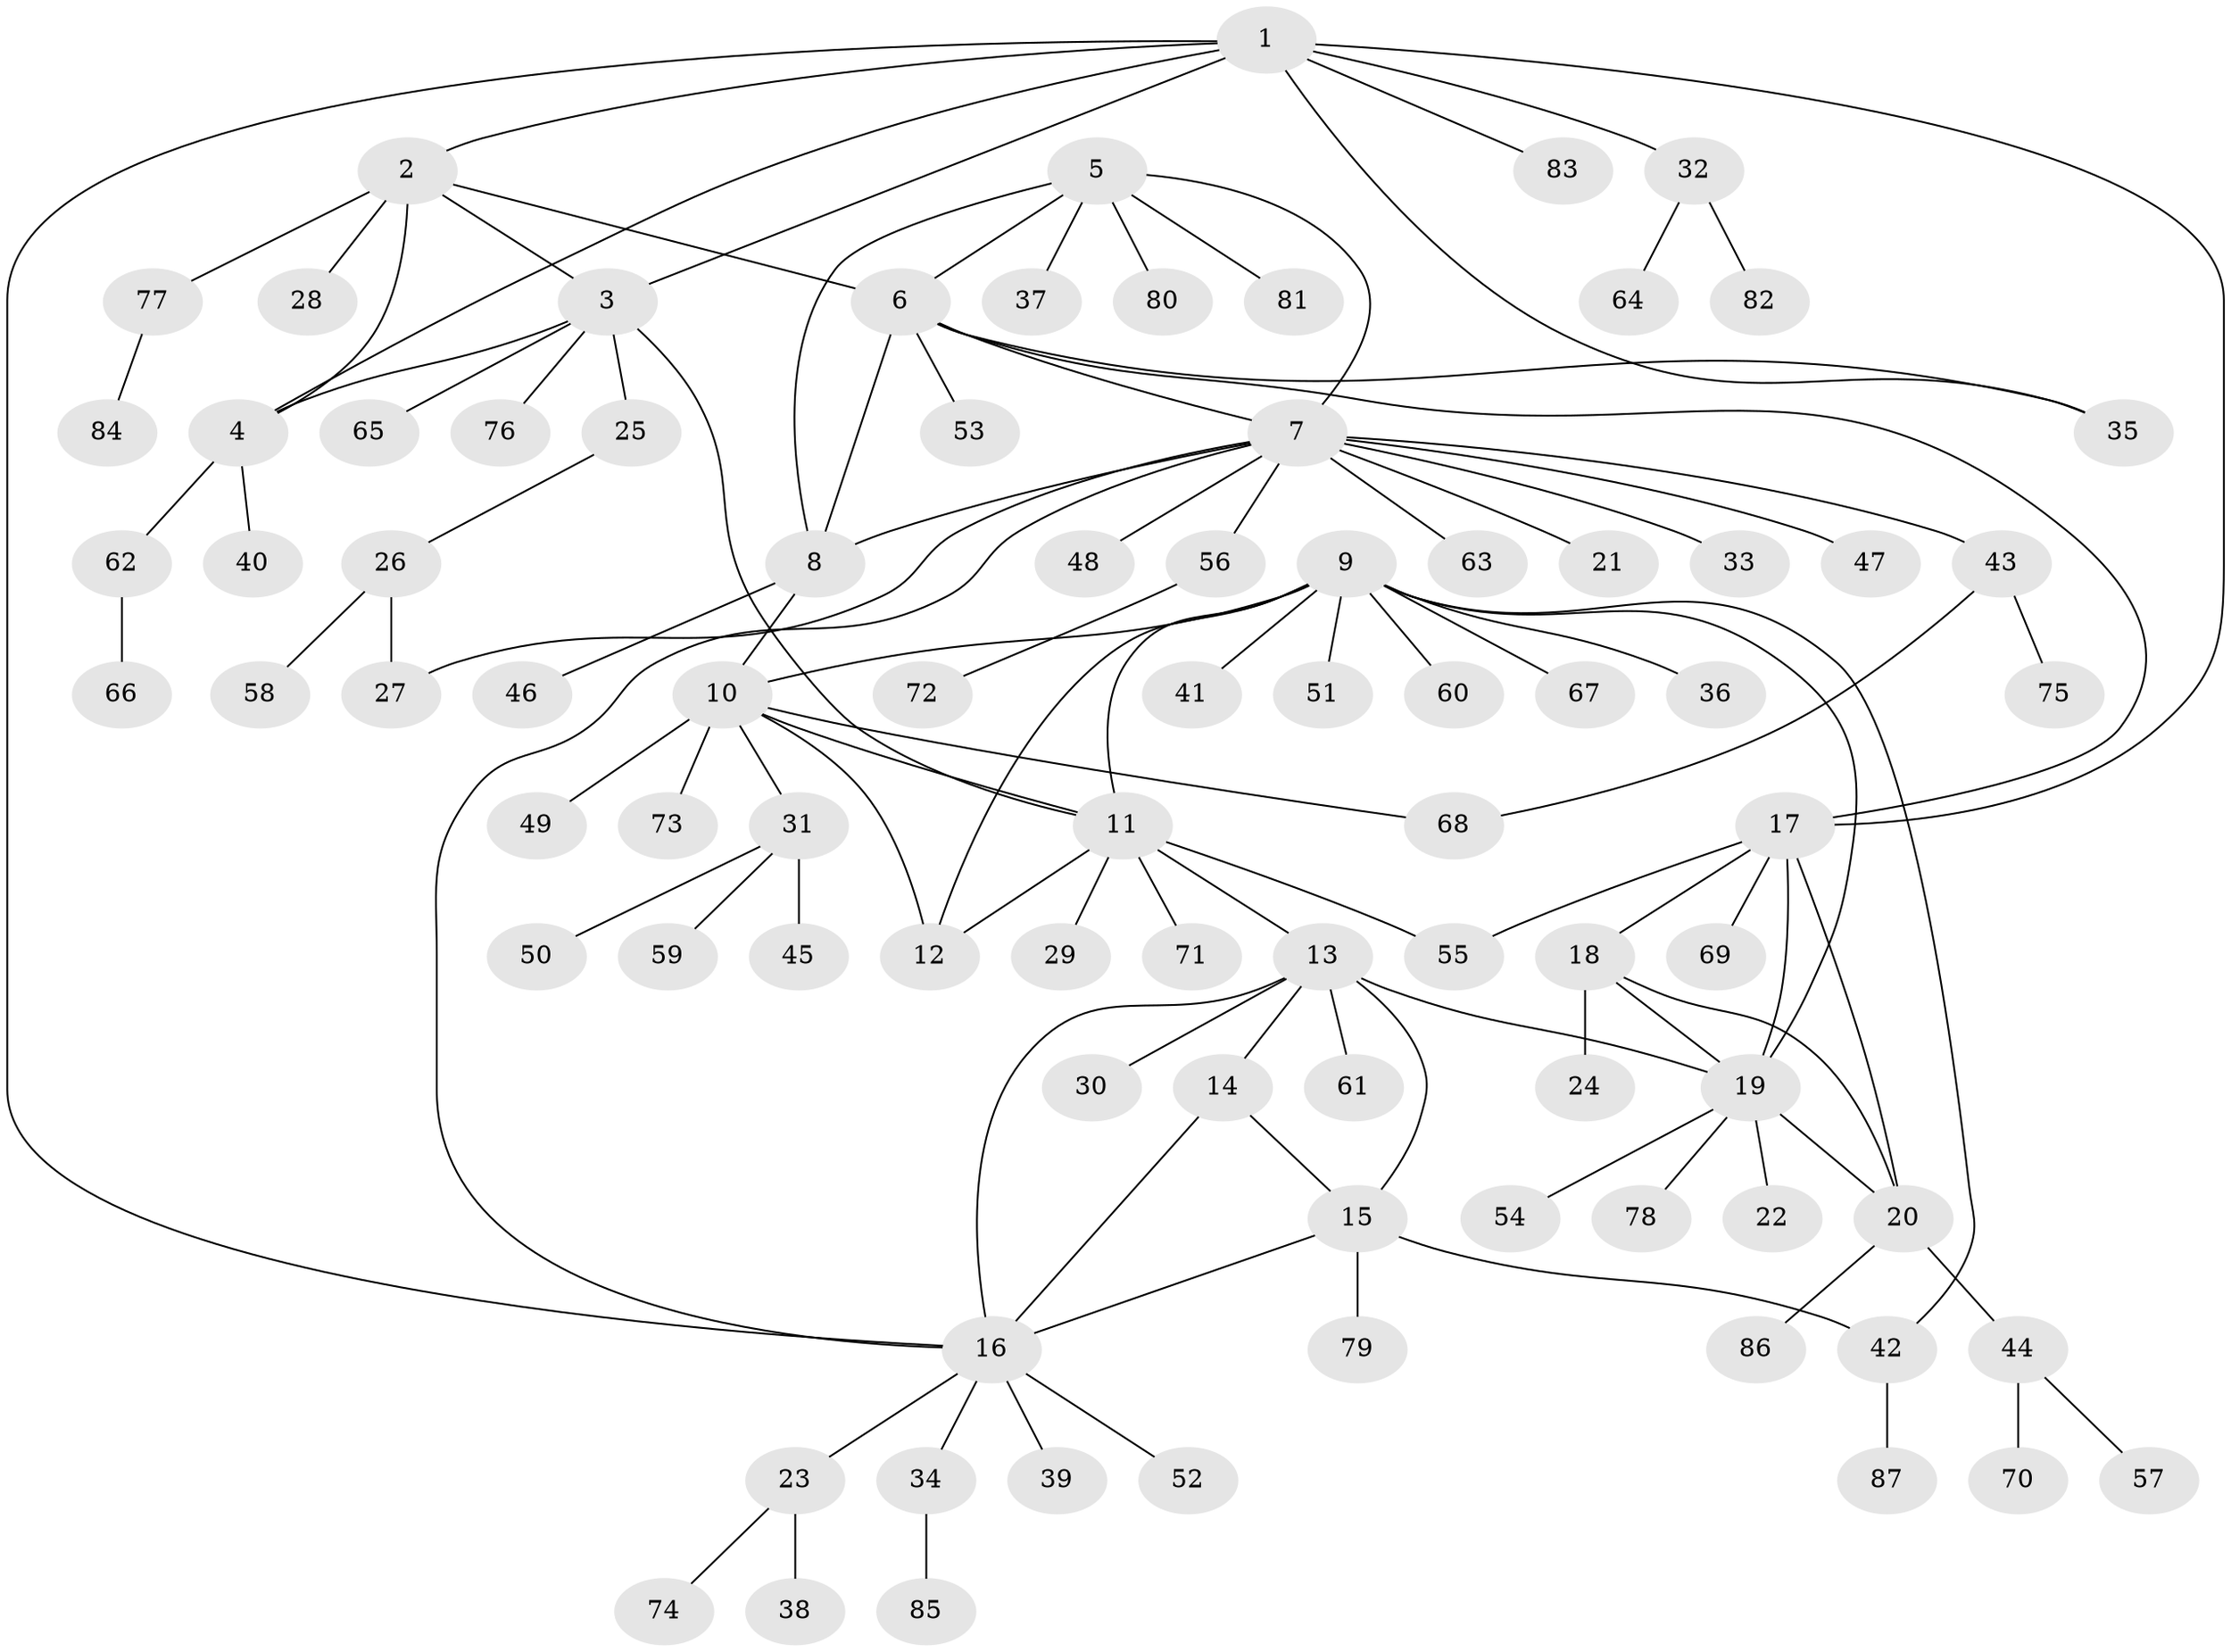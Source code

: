 // coarse degree distribution, {8: 0.06153846153846154, 5: 0.03076923076923077, 6: 0.06153846153846154, 18: 0.015384615384615385, 4: 0.015384615384615385, 9: 0.015384615384615385, 2: 0.16923076923076924, 1: 0.6153846153846154, 3: 0.015384615384615385}
// Generated by graph-tools (version 1.1) at 2025/24/03/03/25 07:24:11]
// undirected, 87 vertices, 112 edges
graph export_dot {
graph [start="1"]
  node [color=gray90,style=filled];
  1;
  2;
  3;
  4;
  5;
  6;
  7;
  8;
  9;
  10;
  11;
  12;
  13;
  14;
  15;
  16;
  17;
  18;
  19;
  20;
  21;
  22;
  23;
  24;
  25;
  26;
  27;
  28;
  29;
  30;
  31;
  32;
  33;
  34;
  35;
  36;
  37;
  38;
  39;
  40;
  41;
  42;
  43;
  44;
  45;
  46;
  47;
  48;
  49;
  50;
  51;
  52;
  53;
  54;
  55;
  56;
  57;
  58;
  59;
  60;
  61;
  62;
  63;
  64;
  65;
  66;
  67;
  68;
  69;
  70;
  71;
  72;
  73;
  74;
  75;
  76;
  77;
  78;
  79;
  80;
  81;
  82;
  83;
  84;
  85;
  86;
  87;
  1 -- 2;
  1 -- 3;
  1 -- 4;
  1 -- 16;
  1 -- 17;
  1 -- 32;
  1 -- 35;
  1 -- 83;
  2 -- 3;
  2 -- 4;
  2 -- 6;
  2 -- 28;
  2 -- 77;
  3 -- 4;
  3 -- 11;
  3 -- 25;
  3 -- 65;
  3 -- 76;
  4 -- 40;
  4 -- 62;
  5 -- 6;
  5 -- 7;
  5 -- 8;
  5 -- 37;
  5 -- 80;
  5 -- 81;
  6 -- 7;
  6 -- 8;
  6 -- 17;
  6 -- 35;
  6 -- 53;
  7 -- 8;
  7 -- 16;
  7 -- 21;
  7 -- 27;
  7 -- 33;
  7 -- 43;
  7 -- 47;
  7 -- 48;
  7 -- 56;
  7 -- 63;
  8 -- 10;
  8 -- 46;
  9 -- 10;
  9 -- 11;
  9 -- 12;
  9 -- 19;
  9 -- 36;
  9 -- 41;
  9 -- 42;
  9 -- 51;
  9 -- 60;
  9 -- 67;
  10 -- 11;
  10 -- 12;
  10 -- 31;
  10 -- 49;
  10 -- 68;
  10 -- 73;
  11 -- 12;
  11 -- 13;
  11 -- 29;
  11 -- 55;
  11 -- 71;
  13 -- 14;
  13 -- 15;
  13 -- 16;
  13 -- 19;
  13 -- 30;
  13 -- 61;
  14 -- 15;
  14 -- 16;
  15 -- 16;
  15 -- 42;
  15 -- 79;
  16 -- 23;
  16 -- 34;
  16 -- 39;
  16 -- 52;
  17 -- 18;
  17 -- 19;
  17 -- 20;
  17 -- 55;
  17 -- 69;
  18 -- 19;
  18 -- 20;
  18 -- 24;
  19 -- 20;
  19 -- 22;
  19 -- 54;
  19 -- 78;
  20 -- 44;
  20 -- 86;
  23 -- 38;
  23 -- 74;
  25 -- 26;
  26 -- 27;
  26 -- 58;
  31 -- 45;
  31 -- 50;
  31 -- 59;
  32 -- 64;
  32 -- 82;
  34 -- 85;
  42 -- 87;
  43 -- 68;
  43 -- 75;
  44 -- 57;
  44 -- 70;
  56 -- 72;
  62 -- 66;
  77 -- 84;
}
